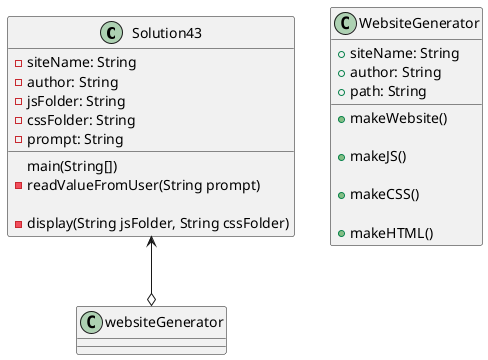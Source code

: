 @startuml
class Solution43 {
    main(String[])
    'attributes
    -siteName: String
    -author: String
    -jsFolder: String
    -cssFolder: String
    -prompt: String

    'Solution43 sol43 = new Solution43();
    'websiteGenerator newWebsite = new websiteGenerator();

    'prompt user for a site name
    'sol43.readValueFromUser(prompt) = siteName

    'prompt user for author
    'sol43.readValueFromUser(prompt) = author

    'prompt user if they want js folder
    'sol43.readValueFromUser(prompt) = jsFolder

    'prompt user if they want css folder
    'sol43.readValueFromUser(prompt) = cssFolder

    'newWebsite.makeWebsite = siteName
    'newWebsite.author = author
    'newWebsite.path = desired path to store folders

    'sol43.display(jsFolder, cssFolder)

    -readValueFromUser(String prompt)
    'prints the prompt
    'return the scanner input

    -display(String jsFolder, String cssFolder)
    'print the website directory
    'print the HTML directory
    'if jsFolder = 'y'
        'print the jsFolder directory
    'if cssFolder = 'y'
        'print the cssFolder directory
}

class WebsiteGenerator{
    'attributes
    +siteName: String
    +author: String
    +path: String

    +makeWebsite()
    'String directory = path + siteName
    'create a directory with the html file inside
    'returns the directory

    +makeJS()
    'String directory = path + siteName + "/js"
    'create a js folder
    'returns the directory

    +makeCSS()
    'String directory = path + siteName + '/css'
    'create a css folder
    'returns the directory

    +makeHTML()
    'String directory = path + siteName
    'String HTML = some code to put for HTML
    'create a directory with the html file inside
    'returns the directory, or it returns an exception error message
}

Solution43 <--o websiteGenerator
@enduml